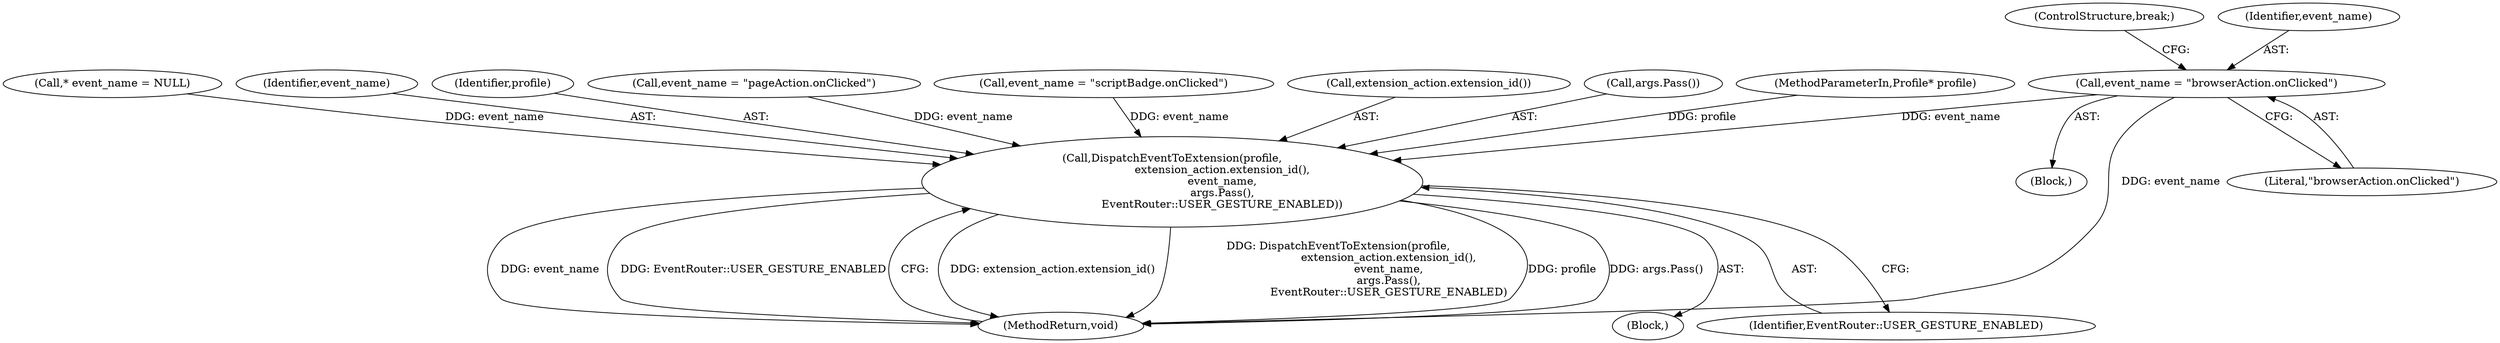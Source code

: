 digraph "0_Chrome_f7ae1f7a918f1973dca241a7a23169906eaf4fe3_3@pointer" {
"1000113" [label="(Call,event_name = \"browserAction.onClicked\")"];
"1000140" [label="(Call,DispatchEventToExtension(profile,\n                             extension_action.extension_id(),\n                             event_name,\n                             args.Pass(),\n                             EventRouter::USER_GESTURE_ENABLED))"];
"1000113" [label="(Call,event_name = \"browserAction.onClicked\")"];
"1000115" [label="(Literal,\"browserAction.onClicked\")"];
"1000123" [label="(Call,event_name = \"scriptBadge.onClicked\")"];
"1000111" [label="(Block,)"];
"1000140" [label="(Call,DispatchEventToExtension(profile,\n                             extension_action.extension_id(),\n                             event_name,\n                             args.Pass(),\n                             EventRouter::USER_GESTURE_ENABLED))"];
"1000142" [label="(Call,extension_action.extension_id())"];
"1000144" [label="(Call,args.Pass())"];
"1000101" [label="(MethodParameterIn,Profile* profile)"];
"1000106" [label="(Call,* event_name = NULL)"];
"1000146" [label="(MethodReturn,void)"];
"1000143" [label="(Identifier,event_name)"];
"1000141" [label="(Identifier,profile)"];
"1000116" [label="(ControlStructure,break;)"];
"1000114" [label="(Identifier,event_name)"];
"1000131" [label="(Block,)"];
"1000118" [label="(Call,event_name = \"pageAction.onClicked\")"];
"1000145" [label="(Identifier,EventRouter::USER_GESTURE_ENABLED)"];
"1000113" -> "1000111"  [label="AST: "];
"1000113" -> "1000115"  [label="CFG: "];
"1000114" -> "1000113"  [label="AST: "];
"1000115" -> "1000113"  [label="AST: "];
"1000116" -> "1000113"  [label="CFG: "];
"1000113" -> "1000146"  [label="DDG: event_name"];
"1000113" -> "1000140"  [label="DDG: event_name"];
"1000140" -> "1000131"  [label="AST: "];
"1000140" -> "1000145"  [label="CFG: "];
"1000141" -> "1000140"  [label="AST: "];
"1000142" -> "1000140"  [label="AST: "];
"1000143" -> "1000140"  [label="AST: "];
"1000144" -> "1000140"  [label="AST: "];
"1000145" -> "1000140"  [label="AST: "];
"1000146" -> "1000140"  [label="CFG: "];
"1000140" -> "1000146"  [label="DDG: extension_action.extension_id()"];
"1000140" -> "1000146"  [label="DDG: DispatchEventToExtension(profile,\n                             extension_action.extension_id(),\n                             event_name,\n                             args.Pass(),\n                             EventRouter::USER_GESTURE_ENABLED)"];
"1000140" -> "1000146"  [label="DDG: profile"];
"1000140" -> "1000146"  [label="DDG: args.Pass()"];
"1000140" -> "1000146"  [label="DDG: event_name"];
"1000140" -> "1000146"  [label="DDG: EventRouter::USER_GESTURE_ENABLED"];
"1000101" -> "1000140"  [label="DDG: profile"];
"1000106" -> "1000140"  [label="DDG: event_name"];
"1000118" -> "1000140"  [label="DDG: event_name"];
"1000123" -> "1000140"  [label="DDG: event_name"];
}
